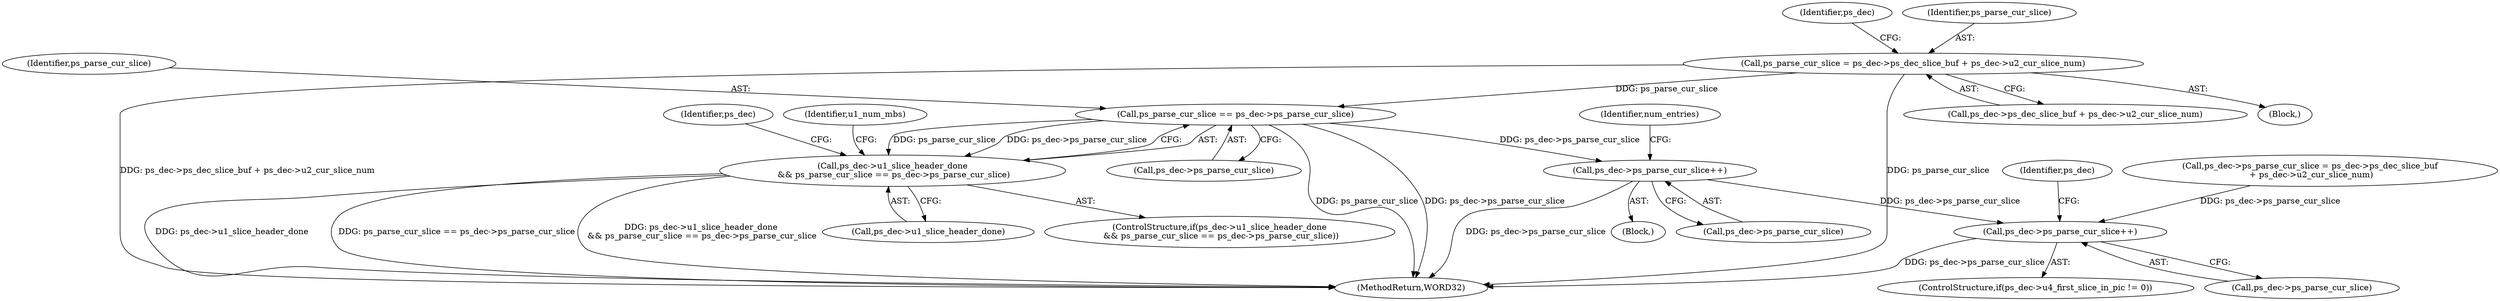 digraph "0_Android_e629194c62a9a129ce378e08cb1059a8a53f1795_0@integer" {
"1000503" [label="(Call,ps_parse_cur_slice = ps_dec->ps_dec_slice_buf + ps_dec->u2_cur_slice_num)"];
"1000517" [label="(Call,ps_parse_cur_slice == ps_dec->ps_parse_cur_slice)"];
"1000513" [label="(Call,ps_dec->u1_slice_header_done\n && ps_parse_cur_slice == ps_dec->ps_parse_cur_slice)"];
"1000741" [label="(Call,ps_dec->ps_parse_cur_slice++)"];
"1001320" [label="(Call,ps_dec->ps_parse_cur_slice++)"];
"1001326" [label="(Identifier,ps_dec)"];
"1000517" [label="(Call,ps_parse_cur_slice == ps_dec->ps_parse_cur_slice)"];
"1000524" [label="(Identifier,u1_num_mbs)"];
"1000519" [label="(Call,ps_dec->ps_parse_cur_slice)"];
"1000518" [label="(Identifier,ps_parse_cur_slice)"];
"1001320" [label="(Call,ps_dec->ps_parse_cur_slice++)"];
"1000503" [label="(Call,ps_parse_cur_slice = ps_dec->ps_dec_slice_buf + ps_dec->u2_cur_slice_num)"];
"1000512" [label="(ControlStructure,if(ps_dec->u1_slice_header_done\n && ps_parse_cur_slice == ps_dec->ps_parse_cur_slice))"];
"1001321" [label="(Call,ps_dec->ps_parse_cur_slice)"];
"1001314" [label="(ControlStructure,if(ps_dec->u4_first_slice_in_pic != 0))"];
"1000741" [label="(Call,ps_dec->ps_parse_cur_slice++)"];
"1000747" [label="(Call,ps_dec->ps_parse_cur_slice = ps_dec->ps_dec_slice_buf\n + ps_dec->u2_cur_slice_num)"];
"1000505" [label="(Call,ps_dec->ps_dec_slice_buf + ps_dec->u2_cur_slice_num)"];
"1000522" [label="(Block,)"];
"1000515" [label="(Identifier,ps_dec)"];
"1000504" [label="(Identifier,ps_parse_cur_slice)"];
"1001358" [label="(MethodReturn,WORD32)"];
"1000513" [label="(Call,ps_dec->u1_slice_header_done\n && ps_parse_cur_slice == ps_dec->ps_parse_cur_slice)"];
"1000763" [label="(Identifier,num_entries)"];
"1000514" [label="(Call,ps_dec->u1_slice_header_done)"];
"1000749" [label="(Identifier,ps_dec)"];
"1000501" [label="(Block,)"];
"1000742" [label="(Call,ps_dec->ps_parse_cur_slice)"];
"1000503" -> "1000501"  [label="AST: "];
"1000503" -> "1000505"  [label="CFG: "];
"1000504" -> "1000503"  [label="AST: "];
"1000505" -> "1000503"  [label="AST: "];
"1000515" -> "1000503"  [label="CFG: "];
"1000503" -> "1001358"  [label="DDG: ps_dec->ps_dec_slice_buf + ps_dec->u2_cur_slice_num"];
"1000503" -> "1001358"  [label="DDG: ps_parse_cur_slice"];
"1000503" -> "1000517"  [label="DDG: ps_parse_cur_slice"];
"1000517" -> "1000513"  [label="AST: "];
"1000517" -> "1000519"  [label="CFG: "];
"1000518" -> "1000517"  [label="AST: "];
"1000519" -> "1000517"  [label="AST: "];
"1000513" -> "1000517"  [label="CFG: "];
"1000517" -> "1001358"  [label="DDG: ps_dec->ps_parse_cur_slice"];
"1000517" -> "1001358"  [label="DDG: ps_parse_cur_slice"];
"1000517" -> "1000513"  [label="DDG: ps_parse_cur_slice"];
"1000517" -> "1000513"  [label="DDG: ps_dec->ps_parse_cur_slice"];
"1000517" -> "1000741"  [label="DDG: ps_dec->ps_parse_cur_slice"];
"1000513" -> "1000512"  [label="AST: "];
"1000513" -> "1000514"  [label="CFG: "];
"1000514" -> "1000513"  [label="AST: "];
"1000524" -> "1000513"  [label="CFG: "];
"1000749" -> "1000513"  [label="CFG: "];
"1000513" -> "1001358"  [label="DDG: ps_dec->u1_slice_header_done\n && ps_parse_cur_slice == ps_dec->ps_parse_cur_slice"];
"1000513" -> "1001358"  [label="DDG: ps_dec->u1_slice_header_done"];
"1000513" -> "1001358"  [label="DDG: ps_parse_cur_slice == ps_dec->ps_parse_cur_slice"];
"1000741" -> "1000522"  [label="AST: "];
"1000741" -> "1000742"  [label="CFG: "];
"1000742" -> "1000741"  [label="AST: "];
"1000763" -> "1000741"  [label="CFG: "];
"1000741" -> "1001358"  [label="DDG: ps_dec->ps_parse_cur_slice"];
"1000741" -> "1001320"  [label="DDG: ps_dec->ps_parse_cur_slice"];
"1001320" -> "1001314"  [label="AST: "];
"1001320" -> "1001321"  [label="CFG: "];
"1001321" -> "1001320"  [label="AST: "];
"1001326" -> "1001320"  [label="CFG: "];
"1001320" -> "1001358"  [label="DDG: ps_dec->ps_parse_cur_slice"];
"1000747" -> "1001320"  [label="DDG: ps_dec->ps_parse_cur_slice"];
}
